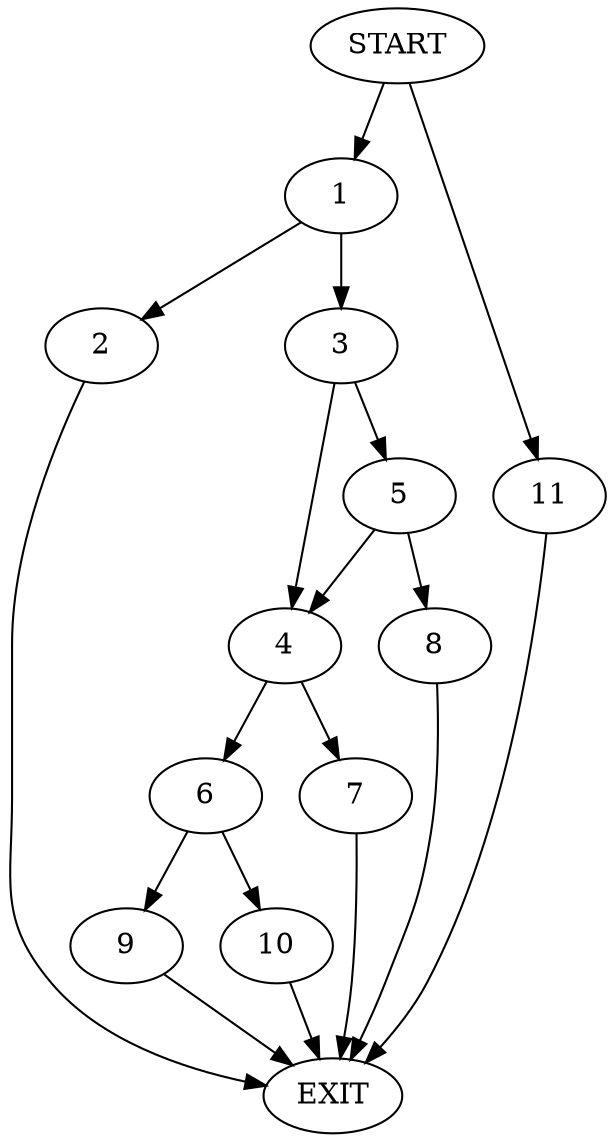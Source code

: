 digraph {
0 [label="START"]
12 [label="EXIT"]
0 -> 1
1 -> 2
1 -> 3
3 -> 4
3 -> 5
2 -> 12
4 -> 6
4 -> 7
5 -> 4
5 -> 8
8 -> 12
7 -> 12
6 -> 9
6 -> 10
10 -> 12
9 -> 12
0 -> 11
11 -> 12
}
